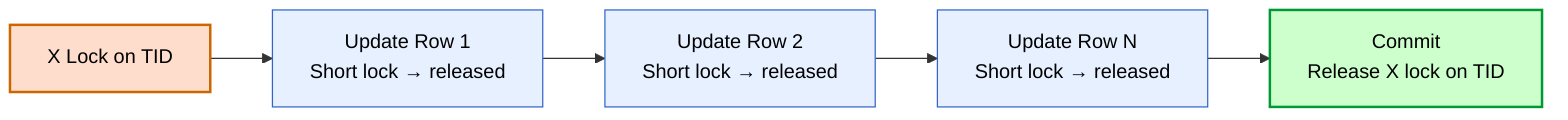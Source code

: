 flowchart LR
    TID[X Lock on TID]:::main
    R1[Update Row 1<br/>Short lock → released]:::row
    R2[Update Row 2<br/>Short lock → released]:::row
    Rn[Update Row N<br/>Short lock → released]:::row
    Commit[Commit<br/>Release X lock on TID]:::theend

    TID --> R1 --> R2 --> Rn --> Commit

    classDef main fill:#ffddcc,stroke:#cc6600,stroke-width:2px,color:#000;
    classDef row fill:#e6f0ff,stroke:#3366cc,stroke-width:1px,color:#000;
    classDef theend fill:#ccffcc,stroke:#009933,stroke-width:2px,color:#000;